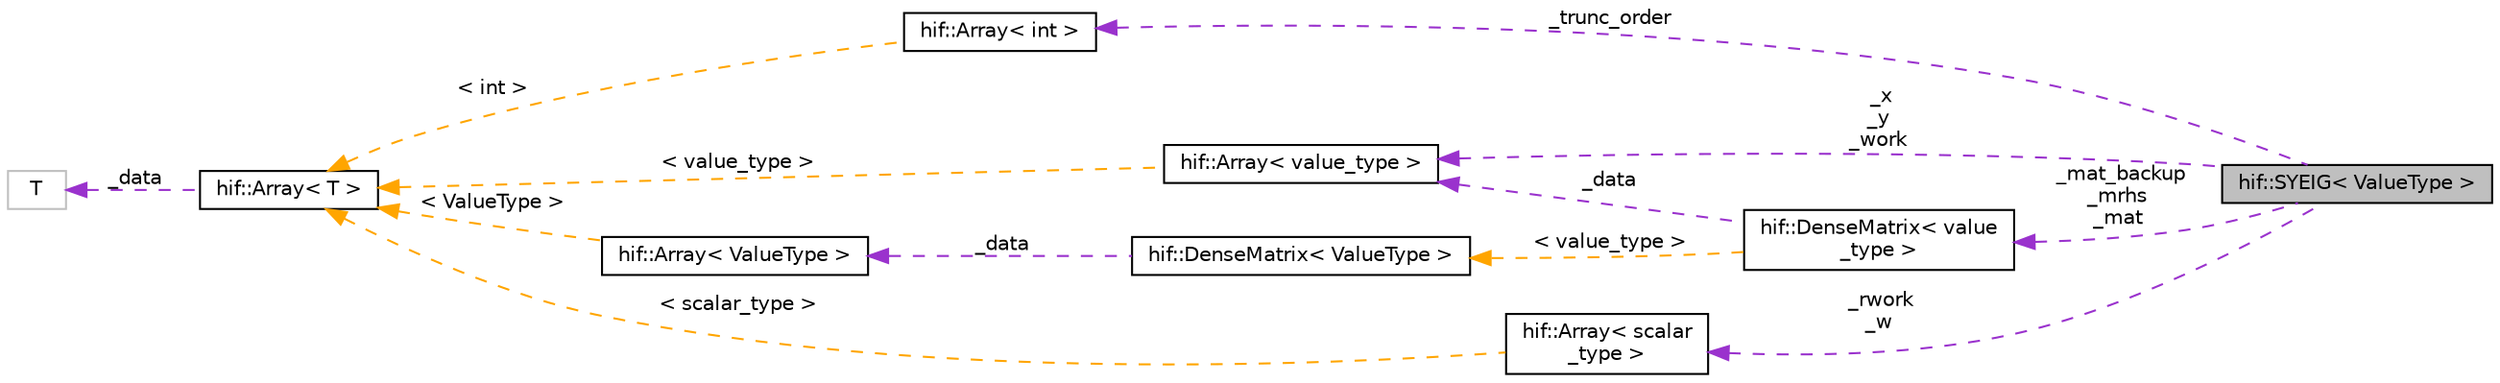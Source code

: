 digraph "hif::SYEIG&lt; ValueType &gt;"
{
  edge [fontname="Helvetica",fontsize="10",labelfontname="Helvetica",labelfontsize="10"];
  node [fontname="Helvetica",fontsize="10",shape=record];
  rankdir="LR";
  Node9 [label="hif::SYEIG\< ValueType \>",height=0.2,width=0.4,color="black", fillcolor="grey75", style="filled", fontcolor="black"];
  Node10 -> Node9 [dir="back",color="darkorchid3",fontsize="10",style="dashed",label=" _trunc_order" ,fontname="Helvetica"];
  Node10 [label="hif::Array\< int \>",height=0.2,width=0.4,color="black", fillcolor="white", style="filled",URL="$classhif_1_1Array.html"];
  Node11 -> Node10 [dir="back",color="orange",fontsize="10",style="dashed",label=" \< int \>" ,fontname="Helvetica"];
  Node11 [label="hif::Array\< T \>",height=0.2,width=0.4,color="black", fillcolor="white", style="filled",URL="$classhif_1_1Array.html",tooltip="Core data structure used in compressed storage. "];
  Node12 -> Node11 [dir="back",color="darkorchid3",fontsize="10",style="dashed",label=" _data" ,fontname="Helvetica"];
  Node12 [label="T",height=0.2,width=0.4,color="grey75", fillcolor="white", style="filled"];
  Node13 -> Node9 [dir="back",color="darkorchid3",fontsize="10",style="dashed",label=" _mat_backup\n_mrhs\n_mat" ,fontname="Helvetica"];
  Node13 [label="hif::DenseMatrix\< value\l_type \>",height=0.2,width=0.4,color="black", fillcolor="white", style="filled",URL="$classhif_1_1DenseMatrix.html"];
  Node14 -> Node13 [dir="back",color="darkorchid3",fontsize="10",style="dashed",label=" _data" ,fontname="Helvetica"];
  Node14 [label="hif::Array\< value_type \>",height=0.2,width=0.4,color="black", fillcolor="white", style="filled",URL="$classhif_1_1Array.html"];
  Node11 -> Node14 [dir="back",color="orange",fontsize="10",style="dashed",label=" \< value_type \>" ,fontname="Helvetica"];
  Node15 -> Node13 [dir="back",color="orange",fontsize="10",style="dashed",label=" \< value_type \>" ,fontname="Helvetica"];
  Node15 [label="hif::DenseMatrix\< ValueType \>",height=0.2,width=0.4,color="black", fillcolor="white", style="filled",URL="$classhif_1_1DenseMatrix.html",tooltip="Dense storage. "];
  Node16 -> Node15 [dir="back",color="darkorchid3",fontsize="10",style="dashed",label=" _data" ,fontname="Helvetica"];
  Node16 [label="hif::Array\< ValueType \>",height=0.2,width=0.4,color="black", fillcolor="white", style="filled",URL="$classhif_1_1Array.html"];
  Node11 -> Node16 [dir="back",color="orange",fontsize="10",style="dashed",label=" \< ValueType \>" ,fontname="Helvetica"];
  Node14 -> Node9 [dir="back",color="darkorchid3",fontsize="10",style="dashed",label=" _x\n_y\n_work" ,fontname="Helvetica"];
  Node17 -> Node9 [dir="back",color="darkorchid3",fontsize="10",style="dashed",label=" _rwork\n_w" ,fontname="Helvetica"];
  Node17 [label="hif::Array\< scalar\l_type \>",height=0.2,width=0.4,color="black", fillcolor="white", style="filled",URL="$classhif_1_1Array.html"];
  Node11 -> Node17 [dir="back",color="orange",fontsize="10",style="dashed",label=" \< scalar_type \>" ,fontname="Helvetica"];
}
